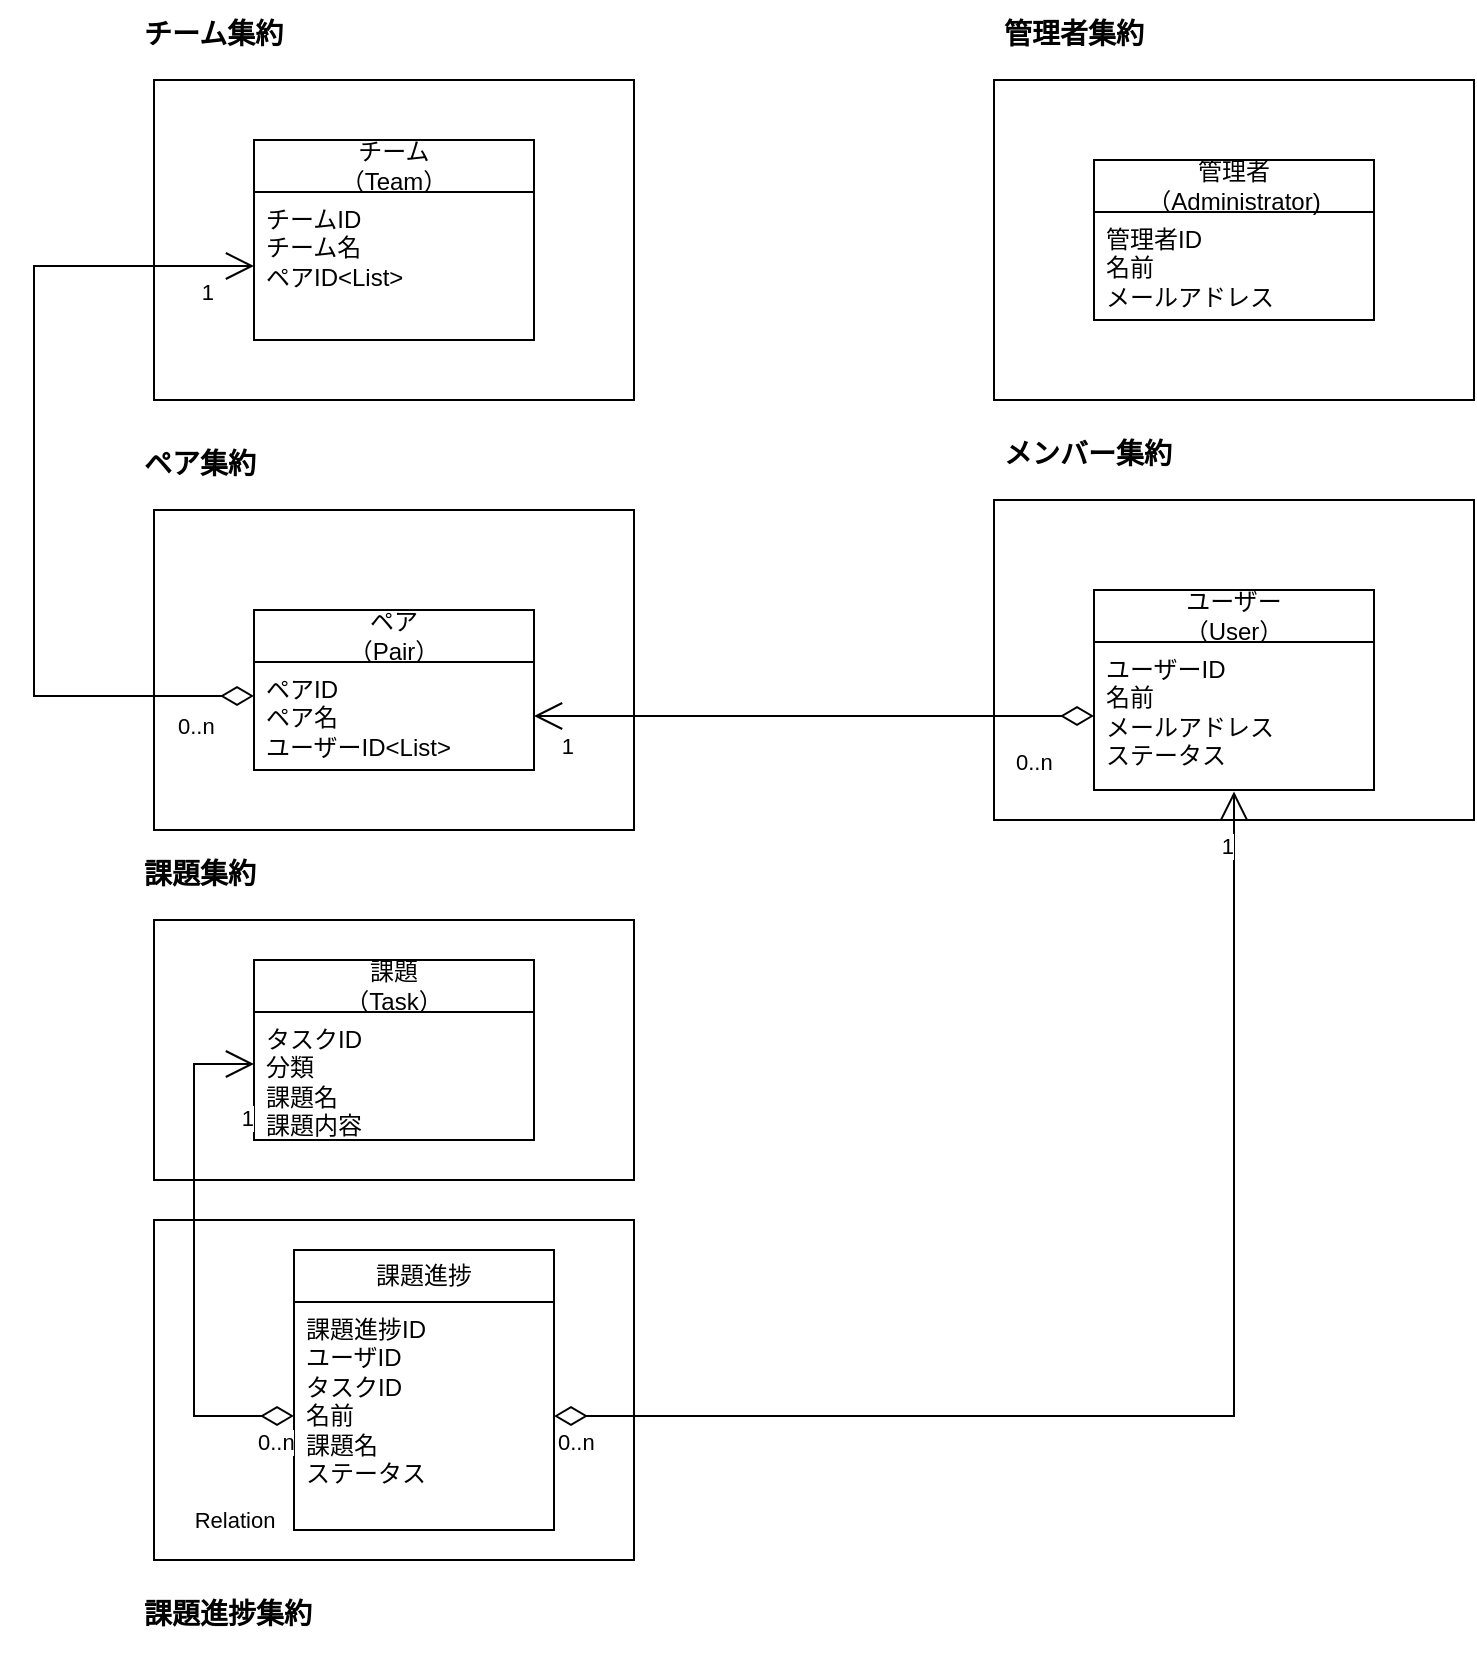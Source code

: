 <mxfile version="21.2.1" type="device" pages="2">
  <diagram name="ページ1" id="igj02TmAoY4Bnot_ovFB">
    <mxGraphModel dx="1194" dy="1843" grid="1" gridSize="10" guides="1" tooltips="1" connect="1" arrows="1" fold="1" page="1" pageScale="1" pageWidth="827" pageHeight="1169" math="0" shadow="0">
      <root>
        <mxCell id="0" />
        <mxCell id="1" parent="0" />
        <mxCell id="EEhwz7VArtqCITe4Tplz-1" value="" style="rounded=0;whiteSpace=wrap;html=1;" parent="1" vertex="1">
          <mxGeometry x="90" y="-510" width="240" height="170" as="geometry" />
        </mxCell>
        <mxCell id="_-Awk-GLsvXbPv-UONSr-8" value="" style="rounded=0;whiteSpace=wrap;html=1;" parent="1" vertex="1">
          <mxGeometry x="510" y="-1080" width="240" height="160" as="geometry" />
        </mxCell>
        <mxCell id="_-Awk-GLsvXbPv-UONSr-7" value="" style="rounded=0;whiteSpace=wrap;html=1;" parent="1" vertex="1">
          <mxGeometry x="510" y="-870" width="240" height="160" as="geometry" />
        </mxCell>
        <mxCell id="_-Awk-GLsvXbPv-UONSr-5" value="" style="rounded=0;whiteSpace=wrap;html=1;" parent="1" vertex="1">
          <mxGeometry x="90" y="-660" width="240" height="130" as="geometry" />
        </mxCell>
        <mxCell id="_-Awk-GLsvXbPv-UONSr-3" value="" style="rounded=0;whiteSpace=wrap;html=1;" parent="1" vertex="1">
          <mxGeometry x="90" y="-1080" width="240" height="160" as="geometry" />
        </mxCell>
        <mxCell id="_-Awk-GLsvXbPv-UONSr-1" value="" style="rounded=0;whiteSpace=wrap;html=1;" parent="1" vertex="1">
          <mxGeometry x="90" y="-865" width="240" height="160" as="geometry" />
        </mxCell>
        <mxCell id="GQ_BxSRCEvURSCjZHIDy-1" value="ユーザー&lt;br&gt;（User）" style="swimlane;fontStyle=0;childLayout=stackLayout;horizontal=1;startSize=26;fillColor=none;horizontalStack=0;resizeParent=1;resizeParentMax=0;resizeLast=0;collapsible=1;marginBottom=0;whiteSpace=wrap;html=1;align=center;" parent="1" vertex="1">
          <mxGeometry x="560" y="-825" width="140" height="100" as="geometry" />
        </mxCell>
        <mxCell id="GQ_BxSRCEvURSCjZHIDy-2" value="ユーザーID&lt;br&gt;名前&lt;br&gt;メールアドレス&lt;br&gt;ステータス" style="text;strokeColor=none;fillColor=none;align=left;verticalAlign=top;spacingLeft=4;spacingRight=4;overflow=hidden;rotatable=0;points=[[0,0.5],[1,0.5]];portConstraint=eastwest;whiteSpace=wrap;html=1;" parent="GQ_BxSRCEvURSCjZHIDy-1" vertex="1">
          <mxGeometry y="26" width="140" height="74" as="geometry" />
        </mxCell>
        <mxCell id="GQ_BxSRCEvURSCjZHIDy-7" value="管理者&lt;br&gt;（Administrator)" style="swimlane;fontStyle=0;childLayout=stackLayout;horizontal=1;startSize=26;fillColor=none;horizontalStack=0;resizeParent=1;resizeParentMax=0;resizeLast=0;collapsible=1;marginBottom=0;whiteSpace=wrap;html=1;align=center;" parent="1" vertex="1">
          <mxGeometry x="560" y="-1040" width="140" height="80" as="geometry" />
        </mxCell>
        <mxCell id="GQ_BxSRCEvURSCjZHIDy-8" value="管理者ID&lt;br&gt;名前&lt;br&gt;メールアドレス" style="text;strokeColor=none;fillColor=none;align=left;verticalAlign=top;spacingLeft=4;spacingRight=4;overflow=hidden;rotatable=0;points=[[0,0.5],[1,0.5]];portConstraint=eastwest;whiteSpace=wrap;html=1;" parent="GQ_BxSRCEvURSCjZHIDy-7" vertex="1">
          <mxGeometry y="26" width="140" height="54" as="geometry" />
        </mxCell>
        <mxCell id="GQ_BxSRCEvURSCjZHIDy-9" value="ペア&lt;br&gt;（Pair）" style="swimlane;fontStyle=0;childLayout=stackLayout;horizontal=1;startSize=26;fillColor=none;horizontalStack=0;resizeParent=1;resizeParentMax=0;resizeLast=0;collapsible=1;marginBottom=0;whiteSpace=wrap;html=1;align=center;" parent="1" vertex="1">
          <mxGeometry x="140" y="-815" width="140" height="80" as="geometry" />
        </mxCell>
        <mxCell id="GQ_BxSRCEvURSCjZHIDy-10" value="ペアID&lt;br&gt;ペア名&lt;br&gt;ユーザーID&amp;lt;List&amp;gt;" style="text;strokeColor=none;fillColor=none;align=left;verticalAlign=top;spacingLeft=4;spacingRight=4;overflow=hidden;rotatable=0;points=[[0,0.5],[1,0.5]];portConstraint=eastwest;whiteSpace=wrap;html=1;" parent="GQ_BxSRCEvURSCjZHIDy-9" vertex="1">
          <mxGeometry y="26" width="140" height="54" as="geometry" />
        </mxCell>
        <mxCell id="GQ_BxSRCEvURSCjZHIDy-11" value="チーム&lt;br&gt;（Team）" style="swimlane;fontStyle=0;childLayout=stackLayout;horizontal=1;startSize=26;fillColor=none;horizontalStack=0;resizeParent=1;resizeParentMax=0;resizeLast=0;collapsible=1;marginBottom=0;whiteSpace=wrap;html=1;align=center;" parent="1" vertex="1">
          <mxGeometry x="140" y="-1050" width="140" height="100" as="geometry" />
        </mxCell>
        <mxCell id="GQ_BxSRCEvURSCjZHIDy-12" value="チームID&lt;br&gt;チーム名&lt;br&gt;ペアID&amp;lt;List&amp;gt;" style="text;strokeColor=none;fillColor=none;align=left;verticalAlign=top;spacingLeft=4;spacingRight=4;overflow=hidden;rotatable=0;points=[[0,0.5],[1,0.5]];portConstraint=eastwest;whiteSpace=wrap;html=1;" parent="GQ_BxSRCEvURSCjZHIDy-11" vertex="1">
          <mxGeometry y="26" width="140" height="74" as="geometry" />
        </mxCell>
        <mxCell id="GQ_BxSRCEvURSCjZHIDy-13" value="課題&lt;br&gt;（Task）" style="swimlane;fontStyle=0;childLayout=stackLayout;horizontal=1;startSize=26;fillColor=none;horizontalStack=0;resizeParent=1;resizeParentMax=0;resizeLast=0;collapsible=1;marginBottom=0;whiteSpace=wrap;html=1;align=center;" parent="1" vertex="1">
          <mxGeometry x="140" y="-640" width="140" height="90" as="geometry" />
        </mxCell>
        <mxCell id="GQ_BxSRCEvURSCjZHIDy-14" value="タスクID&lt;br&gt;分類&lt;br&gt;課題名&lt;br&gt;課題内容" style="text;strokeColor=none;fillColor=none;align=left;verticalAlign=top;spacingLeft=4;spacingRight=4;overflow=hidden;rotatable=0;points=[[0,0.5],[1,0.5]];portConstraint=eastwest;whiteSpace=wrap;html=1;" parent="GQ_BxSRCEvURSCjZHIDy-13" vertex="1">
          <mxGeometry y="26" width="140" height="64" as="geometry" />
        </mxCell>
        <mxCell id="F4fhkay_HacwlURnPDel-1" value="課題進捗" style="swimlane;fontStyle=0;childLayout=stackLayout;horizontal=1;startSize=26;fillColor=none;horizontalStack=0;resizeParent=1;resizeParentMax=0;resizeLast=0;collapsible=1;marginBottom=0;whiteSpace=wrap;html=1;align=center;" parent="1" vertex="1">
          <mxGeometry x="160" y="-495" width="130" height="140" as="geometry" />
        </mxCell>
        <mxCell id="F4fhkay_HacwlURnPDel-2" value="課題進捗ID&lt;br&gt;ユーザID&lt;br&gt;タスクID&lt;br&gt;名前&lt;br&gt;課題名&lt;br&gt;ステータス" style="text;strokeColor=none;fillColor=none;align=left;verticalAlign=top;spacingLeft=4;spacingRight=4;overflow=hidden;rotatable=0;points=[[0,0.5],[1,0.5]];portConstraint=eastwest;whiteSpace=wrap;html=1;" parent="F4fhkay_HacwlURnPDel-1" vertex="1">
          <mxGeometry y="26" width="130" height="114" as="geometry" />
        </mxCell>
        <mxCell id="RBhCMCIcIr0PxwT3AeKr-3" value="Relation" style="endArrow=open;html=1;endSize=12;startArrow=diamondThin;startSize=14;startFill=0;edgeStyle=orthogonalEdgeStyle;rounded=0;exitX=0;exitY=0.5;exitDx=0;exitDy=0;" parent="1" source="F4fhkay_HacwlURnPDel-2" edge="1">
          <mxGeometry x="-1" y="35" relative="1" as="geometry">
            <mxPoint x="450" y="-749" as="sourcePoint" />
            <mxPoint x="140" y="-588" as="targetPoint" />
            <mxPoint x="-30" y="17" as="offset" />
            <Array as="points">
              <mxPoint x="110" y="-412" />
              <mxPoint x="110" y="-588" />
            </Array>
          </mxGeometry>
        </mxCell>
        <mxCell id="RBhCMCIcIr0PxwT3AeKr-4" value="0..n" style="edgeLabel;resizable=0;html=1;align=left;verticalAlign=top;" parent="RBhCMCIcIr0PxwT3AeKr-3" connectable="0" vertex="1">
          <mxGeometry x="-1" relative="1" as="geometry">
            <mxPoint x="-20" as="offset" />
          </mxGeometry>
        </mxCell>
        <mxCell id="RBhCMCIcIr0PxwT3AeKr-5" value="1" style="edgeLabel;resizable=0;html=1;align=right;verticalAlign=top;" parent="RBhCMCIcIr0PxwT3AeKr-3" connectable="0" vertex="1">
          <mxGeometry x="1" relative="1" as="geometry">
            <mxPoint y="14" as="offset" />
          </mxGeometry>
        </mxCell>
        <mxCell id="F4fhkay_HacwlURnPDel-3" value="" style="endArrow=open;html=1;endSize=12;startArrow=diamondThin;startSize=14;startFill=0;edgeStyle=orthogonalEdgeStyle;rounded=0;exitX=1;exitY=0.5;exitDx=0;exitDy=0;entryX=0.5;entryY=1.011;entryDx=0;entryDy=0;entryPerimeter=0;" parent="1" source="F4fhkay_HacwlURnPDel-2" target="GQ_BxSRCEvURSCjZHIDy-2" edge="1">
          <mxGeometry relative="1" as="geometry">
            <mxPoint x="461" y="-723" as="sourcePoint" />
            <mxPoint x="330" y="-732" as="targetPoint" />
            <mxPoint as="offset" />
          </mxGeometry>
        </mxCell>
        <mxCell id="F4fhkay_HacwlURnPDel-4" value="0..n" style="edgeLabel;resizable=0;html=1;align=left;verticalAlign=top;" parent="F4fhkay_HacwlURnPDel-3" connectable="0" vertex="1">
          <mxGeometry x="-1" relative="1" as="geometry" />
        </mxCell>
        <mxCell id="F4fhkay_HacwlURnPDel-5" value="1" style="edgeLabel;resizable=0;html=1;align=right;verticalAlign=top;" parent="F4fhkay_HacwlURnPDel-3" connectable="0" vertex="1">
          <mxGeometry x="1" relative="1" as="geometry">
            <mxPoint y="14" as="offset" />
          </mxGeometry>
        </mxCell>
        <mxCell id="_-Awk-GLsvXbPv-UONSr-2" value="&lt;h1 style=&quot;font-size: 14px;&quot;&gt;チーム集約&lt;/h1&gt;" style="text;html=1;strokeColor=none;fillColor=none;spacing=5;spacingTop=-20;whiteSpace=wrap;overflow=hidden;rounded=0;fontSize=14;" parent="1" vertex="1">
          <mxGeometry x="80" y="-1110" width="190" height="30" as="geometry" />
        </mxCell>
        <mxCell id="_-Awk-GLsvXbPv-UONSr-4" value="&lt;h1 style=&quot;font-size: 14px;&quot;&gt;ペア集約&lt;/h1&gt;" style="text;html=1;strokeColor=none;fillColor=none;spacing=5;spacingTop=-20;whiteSpace=wrap;overflow=hidden;rounded=0;fontSize=14;" parent="1" vertex="1">
          <mxGeometry x="80" y="-895" width="190" height="30" as="geometry" />
        </mxCell>
        <mxCell id="_-Awk-GLsvXbPv-UONSr-6" value="&lt;h1 style=&quot;font-size: 14px;&quot;&gt;課題集約&lt;/h1&gt;" style="text;html=1;strokeColor=none;fillColor=none;spacing=5;spacingTop=-20;whiteSpace=wrap;overflow=hidden;rounded=0;fontSize=14;" parent="1" vertex="1">
          <mxGeometry x="80" y="-690" width="190" height="30" as="geometry" />
        </mxCell>
        <mxCell id="_-Awk-GLsvXbPv-UONSr-9" value="&lt;h1 style=&quot;font-size: 14px;&quot;&gt;メンバー集約&lt;/h1&gt;" style="text;html=1;strokeColor=none;fillColor=none;spacing=5;spacingTop=-20;whiteSpace=wrap;overflow=hidden;rounded=0;fontSize=14;" parent="1" vertex="1">
          <mxGeometry x="510" y="-900" width="190" height="30" as="geometry" />
        </mxCell>
        <mxCell id="_-Awk-GLsvXbPv-UONSr-10" value="&lt;h1 style=&quot;font-size: 14px;&quot;&gt;管理者集約&lt;/h1&gt;" style="text;html=1;strokeColor=none;fillColor=none;spacing=5;spacingTop=-20;whiteSpace=wrap;overflow=hidden;rounded=0;fontSize=14;" parent="1" vertex="1">
          <mxGeometry x="510" y="-1110" width="190" height="30" as="geometry" />
        </mxCell>
        <mxCell id="_-Awk-GLsvXbPv-UONSr-28" value="" style="endArrow=open;html=1;endSize=12;startArrow=diamondThin;startSize=14;startFill=0;edgeStyle=orthogonalEdgeStyle;rounded=0;entryX=0;entryY=0.5;entryDx=0;entryDy=0;" parent="1" source="GQ_BxSRCEvURSCjZHIDy-10" target="GQ_BxSRCEvURSCjZHIDy-12" edge="1">
          <mxGeometry relative="1" as="geometry">
            <mxPoint y="-810" as="sourcePoint" />
            <mxPoint x="100" y="-1020.5" as="targetPoint" />
            <Array as="points">
              <mxPoint x="30" y="-772" />
              <mxPoint x="30" y="-987" />
            </Array>
          </mxGeometry>
        </mxCell>
        <mxCell id="_-Awk-GLsvXbPv-UONSr-29" value="0..n" style="edgeLabel;resizable=0;html=1;align=left;verticalAlign=top;" parent="_-Awk-GLsvXbPv-UONSr-28" connectable="0" vertex="1">
          <mxGeometry x="-1" relative="1" as="geometry">
            <mxPoint x="-40" y="2" as="offset" />
          </mxGeometry>
        </mxCell>
        <mxCell id="_-Awk-GLsvXbPv-UONSr-30" value="1" style="edgeLabel;resizable=0;html=1;align=right;verticalAlign=top;" parent="_-Awk-GLsvXbPv-UONSr-28" connectable="0" vertex="1">
          <mxGeometry x="1" relative="1" as="geometry">
            <mxPoint x="-20" as="offset" />
          </mxGeometry>
        </mxCell>
        <mxCell id="_-Awk-GLsvXbPv-UONSr-31" value="" style="endArrow=open;html=1;endSize=12;startArrow=diamondThin;startSize=14;startFill=0;edgeStyle=orthogonalEdgeStyle;rounded=0;entryX=1;entryY=0.5;entryDx=0;entryDy=0;exitX=0;exitY=0.5;exitDx=0;exitDy=0;" parent="1" source="GQ_BxSRCEvURSCjZHIDy-2" target="GQ_BxSRCEvURSCjZHIDy-10" edge="1">
          <mxGeometry relative="1" as="geometry">
            <mxPoint x="400" y="-675.5" as="sourcePoint" />
            <mxPoint x="560" y="-675.5" as="targetPoint" />
          </mxGeometry>
        </mxCell>
        <mxCell id="_-Awk-GLsvXbPv-UONSr-33" value="1" style="edgeLabel;resizable=0;html=1;align=right;verticalAlign=top;" parent="_-Awk-GLsvXbPv-UONSr-31" connectable="0" vertex="1">
          <mxGeometry x="1" relative="1" as="geometry">
            <mxPoint x="20" y="2" as="offset" />
          </mxGeometry>
        </mxCell>
        <mxCell id="EEhwz7VArtqCITe4Tplz-2" value="&lt;h1 style=&quot;font-size: 14px;&quot;&gt;課題進捗集約&lt;/h1&gt;" style="text;html=1;strokeColor=none;fillColor=none;spacing=5;spacingTop=-20;whiteSpace=wrap;overflow=hidden;rounded=0;fontSize=14;" parent="1" vertex="1">
          <mxGeometry x="80" y="-320" width="190" height="30" as="geometry" />
        </mxCell>
        <mxCell id="w49LGK5BrzQhAfHKFfca-1" value="0..n" style="edgeLabel;resizable=0;html=1;align=left;verticalAlign=top;" connectable="0" vertex="1" parent="1">
          <mxGeometry x="170" y="-775" as="geometry">
            <mxPoint x="349" y="23" as="offset" />
          </mxGeometry>
        </mxCell>
      </root>
    </mxGraphModel>
  </diagram>
  <diagram id="TNz4s0Rb14Wo9a-OYG2d" name="ページ2">
    <mxGraphModel dx="1194" dy="674" grid="1" gridSize="10" guides="1" tooltips="1" connect="1" arrows="1" fold="1" page="1" pageScale="1" pageWidth="827" pageHeight="1169" math="0" shadow="0">
      <root>
        <mxCell id="0" />
        <mxCell id="1" parent="0" />
      </root>
    </mxGraphModel>
  </diagram>
</mxfile>
